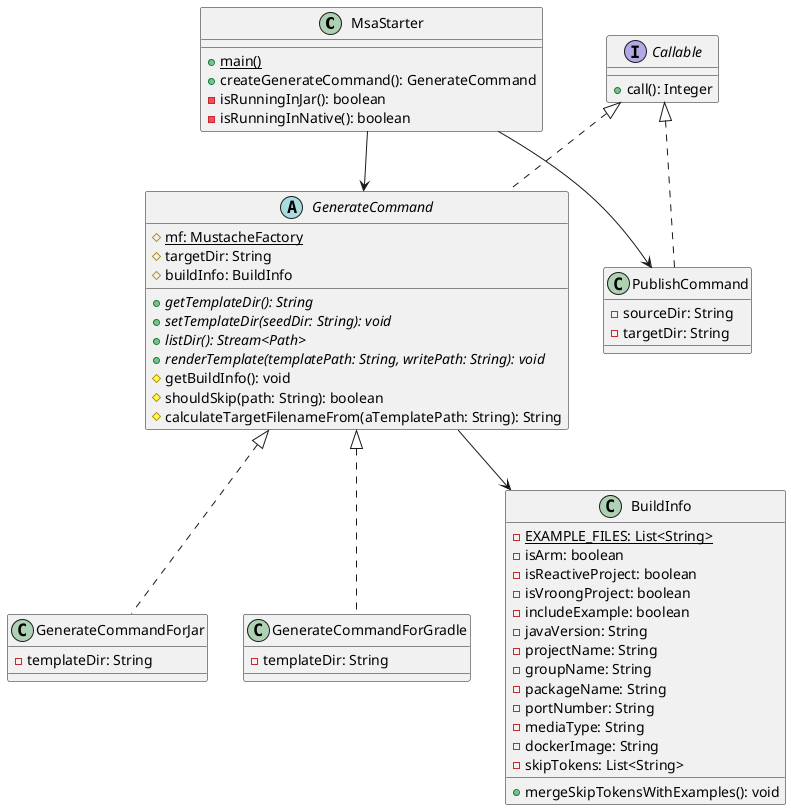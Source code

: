 @startuml

' print help message
' inject sub-command
class MsaStarter {
  + {static} main()
  + createGenerateCommand(): GenerateCommand
  - isRunningInJar(): boolean
  - isRunningInNative(): boolean
}

interface Callable {
  + call(): Integer
}

' generate a new project
abstract class GenerateCommand implements Callable {
  # {static} mf: MustacheFactory
  # targetDir: String
  # buildInfo: BuildInfo
  + {abstract} getTemplateDir(): String
  + {abstract} setTemplateDir(seedDir: String): void
  + {abstract} listDir(): Stream<Path>
  + {abstract} renderTemplate(templatePath: String, writePath: String): void
  # getBuildInfo(): void
  # shouldSkip(path: String): boolean
  # calculateTargetFilenameFrom(aTemplatePath: String): String
}

class GenerateCommandForJar implements GenerateCommand {
  - templateDir: String
}
class GenerateCommandForGradle implements GenerateCommand {
  - templateDir: String
}

' publish the generated project
class PublishCommand implements Callable {
  - sourceDir: String
  - targetDir: String
}

class BuildInfo {
  - {static}EXAMPLE_FILES: List<String>
  - isArm: boolean
  - isReactiveProject: boolean
  - isVroongProject: boolean
  - includeExample: boolean
  - javaVersion: String
  - projectName: String
  - groupName: String
  - packageName: String
  - portNumber: String
  - mediaType: String
  - dockerImage: String
  - skipTokens: List<String>
  + mergeSkipTokensWithExamples(): void
}

MsaStarter --> GenerateCommand
MsaStarter --> PublishCommand
GenerateCommand --> BuildInfo

@enduml
